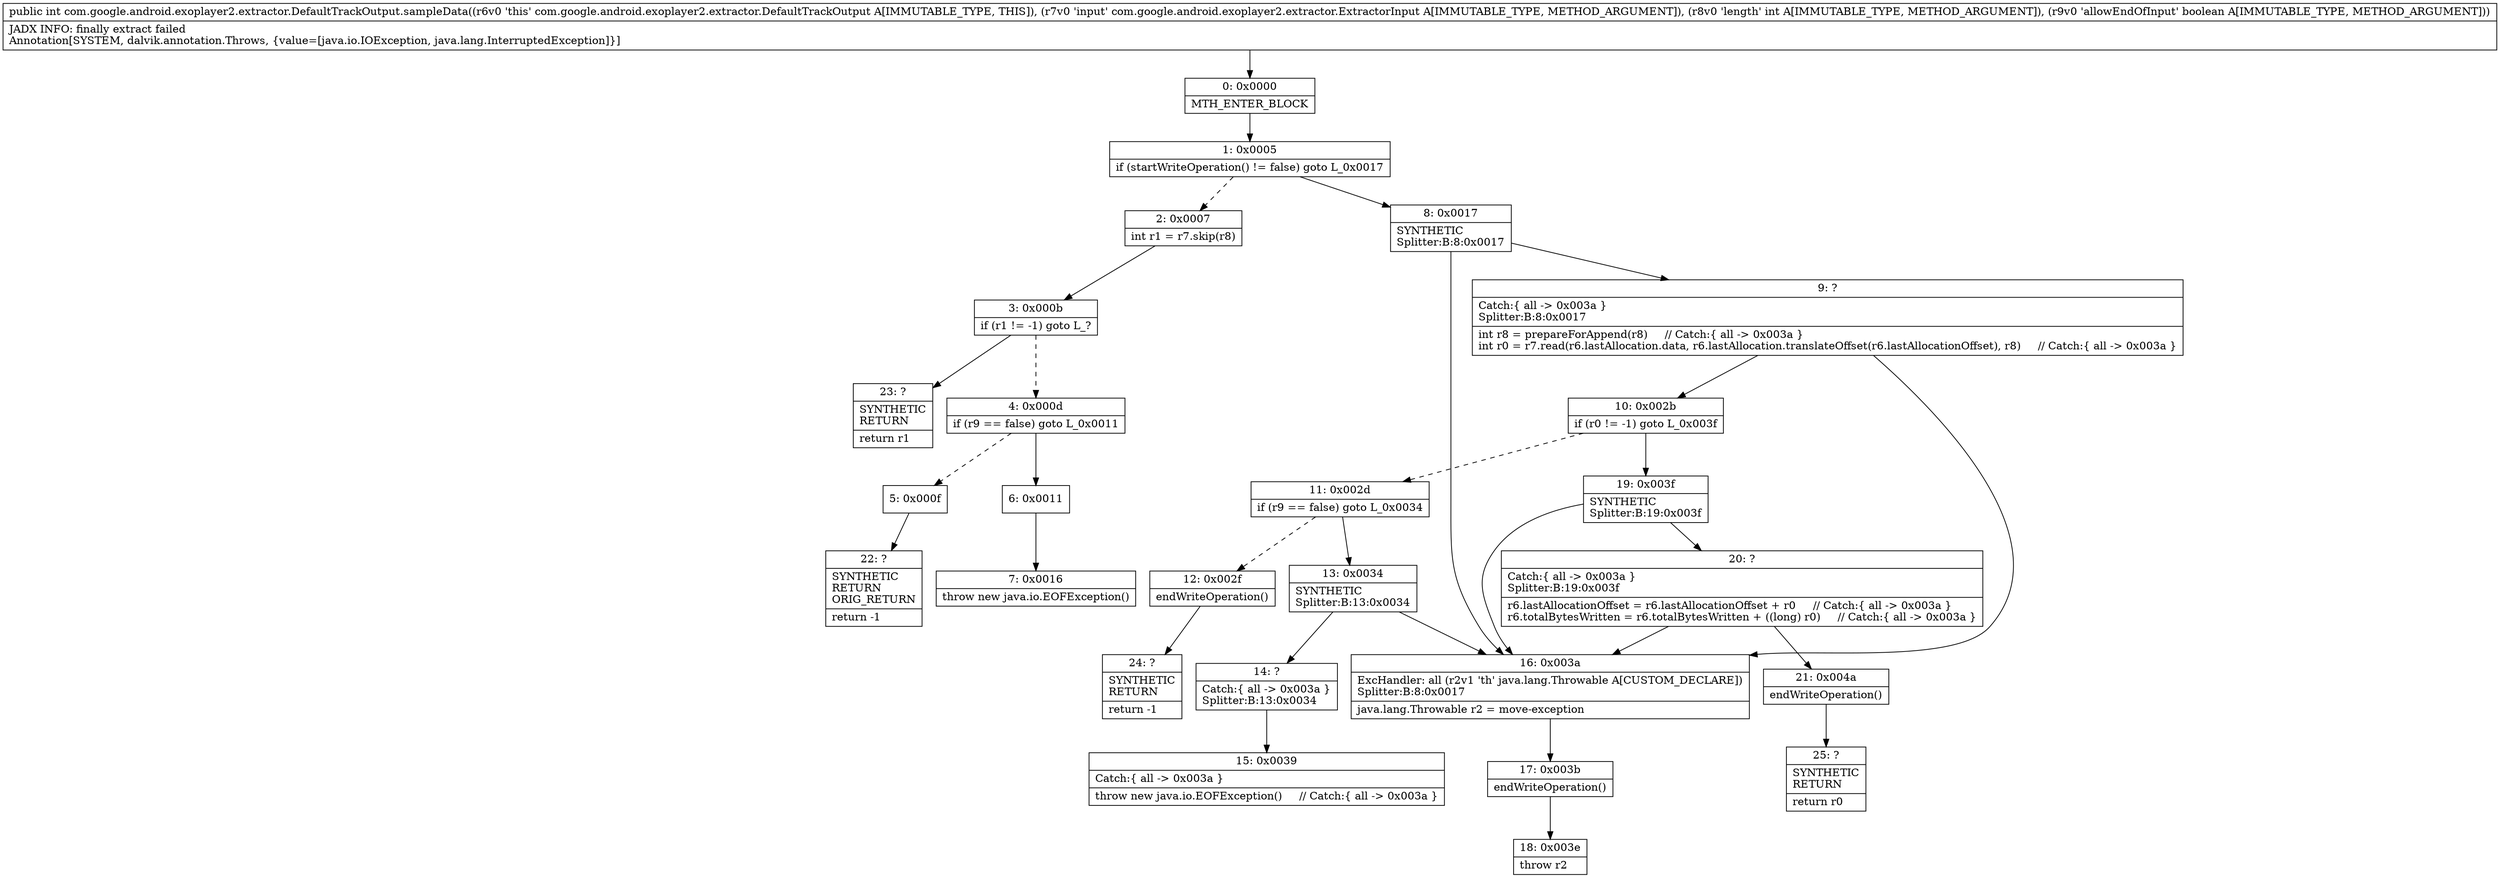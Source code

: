 digraph "CFG forcom.google.android.exoplayer2.extractor.DefaultTrackOutput.sampleData(Lcom\/google\/android\/exoplayer2\/extractor\/ExtractorInput;IZ)I" {
Node_0 [shape=record,label="{0\:\ 0x0000|MTH_ENTER_BLOCK\l}"];
Node_1 [shape=record,label="{1\:\ 0x0005|if (startWriteOperation() != false) goto L_0x0017\l}"];
Node_2 [shape=record,label="{2\:\ 0x0007|int r1 = r7.skip(r8)\l}"];
Node_3 [shape=record,label="{3\:\ 0x000b|if (r1 != \-1) goto L_?\l}"];
Node_4 [shape=record,label="{4\:\ 0x000d|if (r9 == false) goto L_0x0011\l}"];
Node_5 [shape=record,label="{5\:\ 0x000f}"];
Node_6 [shape=record,label="{6\:\ 0x0011}"];
Node_7 [shape=record,label="{7\:\ 0x0016|throw new java.io.EOFException()\l}"];
Node_8 [shape=record,label="{8\:\ 0x0017|SYNTHETIC\lSplitter:B:8:0x0017\l}"];
Node_9 [shape=record,label="{9\:\ ?|Catch:\{ all \-\> 0x003a \}\lSplitter:B:8:0x0017\l|int r8 = prepareForAppend(r8)     \/\/ Catch:\{ all \-\> 0x003a \}\lint r0 = r7.read(r6.lastAllocation.data, r6.lastAllocation.translateOffset(r6.lastAllocationOffset), r8)     \/\/ Catch:\{ all \-\> 0x003a \}\l}"];
Node_10 [shape=record,label="{10\:\ 0x002b|if (r0 != \-1) goto L_0x003f\l}"];
Node_11 [shape=record,label="{11\:\ 0x002d|if (r9 == false) goto L_0x0034\l}"];
Node_12 [shape=record,label="{12\:\ 0x002f|endWriteOperation()\l}"];
Node_13 [shape=record,label="{13\:\ 0x0034|SYNTHETIC\lSplitter:B:13:0x0034\l}"];
Node_14 [shape=record,label="{14\:\ ?|Catch:\{ all \-\> 0x003a \}\lSplitter:B:13:0x0034\l}"];
Node_15 [shape=record,label="{15\:\ 0x0039|Catch:\{ all \-\> 0x003a \}\l|throw new java.io.EOFException()     \/\/ Catch:\{ all \-\> 0x003a \}\l}"];
Node_16 [shape=record,label="{16\:\ 0x003a|ExcHandler: all (r2v1 'th' java.lang.Throwable A[CUSTOM_DECLARE])\lSplitter:B:8:0x0017\l|java.lang.Throwable r2 = move\-exception\l}"];
Node_17 [shape=record,label="{17\:\ 0x003b|endWriteOperation()\l}"];
Node_18 [shape=record,label="{18\:\ 0x003e|throw r2\l}"];
Node_19 [shape=record,label="{19\:\ 0x003f|SYNTHETIC\lSplitter:B:19:0x003f\l}"];
Node_20 [shape=record,label="{20\:\ ?|Catch:\{ all \-\> 0x003a \}\lSplitter:B:19:0x003f\l|r6.lastAllocationOffset = r6.lastAllocationOffset + r0     \/\/ Catch:\{ all \-\> 0x003a \}\lr6.totalBytesWritten = r6.totalBytesWritten + ((long) r0)     \/\/ Catch:\{ all \-\> 0x003a \}\l}"];
Node_21 [shape=record,label="{21\:\ 0x004a|endWriteOperation()\l}"];
Node_22 [shape=record,label="{22\:\ ?|SYNTHETIC\lRETURN\lORIG_RETURN\l|return \-1\l}"];
Node_23 [shape=record,label="{23\:\ ?|SYNTHETIC\lRETURN\l|return r1\l}"];
Node_24 [shape=record,label="{24\:\ ?|SYNTHETIC\lRETURN\l|return \-1\l}"];
Node_25 [shape=record,label="{25\:\ ?|SYNTHETIC\lRETURN\l|return r0\l}"];
MethodNode[shape=record,label="{public int com.google.android.exoplayer2.extractor.DefaultTrackOutput.sampleData((r6v0 'this' com.google.android.exoplayer2.extractor.DefaultTrackOutput A[IMMUTABLE_TYPE, THIS]), (r7v0 'input' com.google.android.exoplayer2.extractor.ExtractorInput A[IMMUTABLE_TYPE, METHOD_ARGUMENT]), (r8v0 'length' int A[IMMUTABLE_TYPE, METHOD_ARGUMENT]), (r9v0 'allowEndOfInput' boolean A[IMMUTABLE_TYPE, METHOD_ARGUMENT]))  | JADX INFO: finally extract failed\lAnnotation[SYSTEM, dalvik.annotation.Throws, \{value=[java.io.IOException, java.lang.InterruptedException]\}]\l}"];
MethodNode -> Node_0;
Node_0 -> Node_1;
Node_1 -> Node_2[style=dashed];
Node_1 -> Node_8;
Node_2 -> Node_3;
Node_3 -> Node_4[style=dashed];
Node_3 -> Node_23;
Node_4 -> Node_5[style=dashed];
Node_4 -> Node_6;
Node_5 -> Node_22;
Node_6 -> Node_7;
Node_8 -> Node_9;
Node_8 -> Node_16;
Node_9 -> Node_16;
Node_9 -> Node_10;
Node_10 -> Node_11[style=dashed];
Node_10 -> Node_19;
Node_11 -> Node_12[style=dashed];
Node_11 -> Node_13;
Node_12 -> Node_24;
Node_13 -> Node_14;
Node_13 -> Node_16;
Node_14 -> Node_15;
Node_16 -> Node_17;
Node_17 -> Node_18;
Node_19 -> Node_20;
Node_19 -> Node_16;
Node_20 -> Node_21;
Node_20 -> Node_16;
Node_21 -> Node_25;
}

